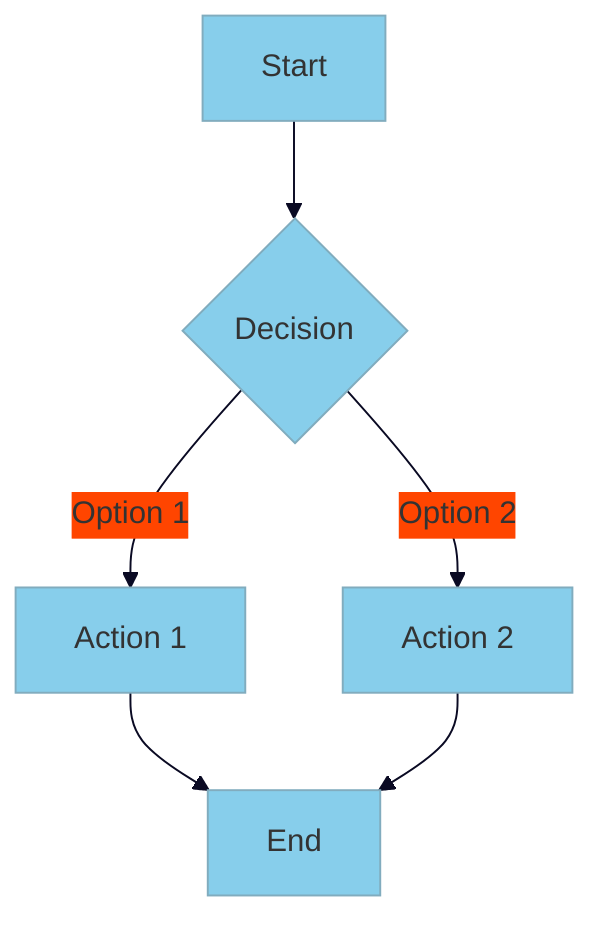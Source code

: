 %%{init: {'theme': 'base', 'themeVariables': {'background': '#F5F5DC', 'primaryColor': '#87CEEB', 'edgeLabelBackground': '#FF4500'}}}%%
flowchart TD
    A[Start] --> B{Decision}
    B -->|Option 1| C[Action 1]
    B -->|Option 2| D[Action 2]
    C --> E[End]
    D --> E